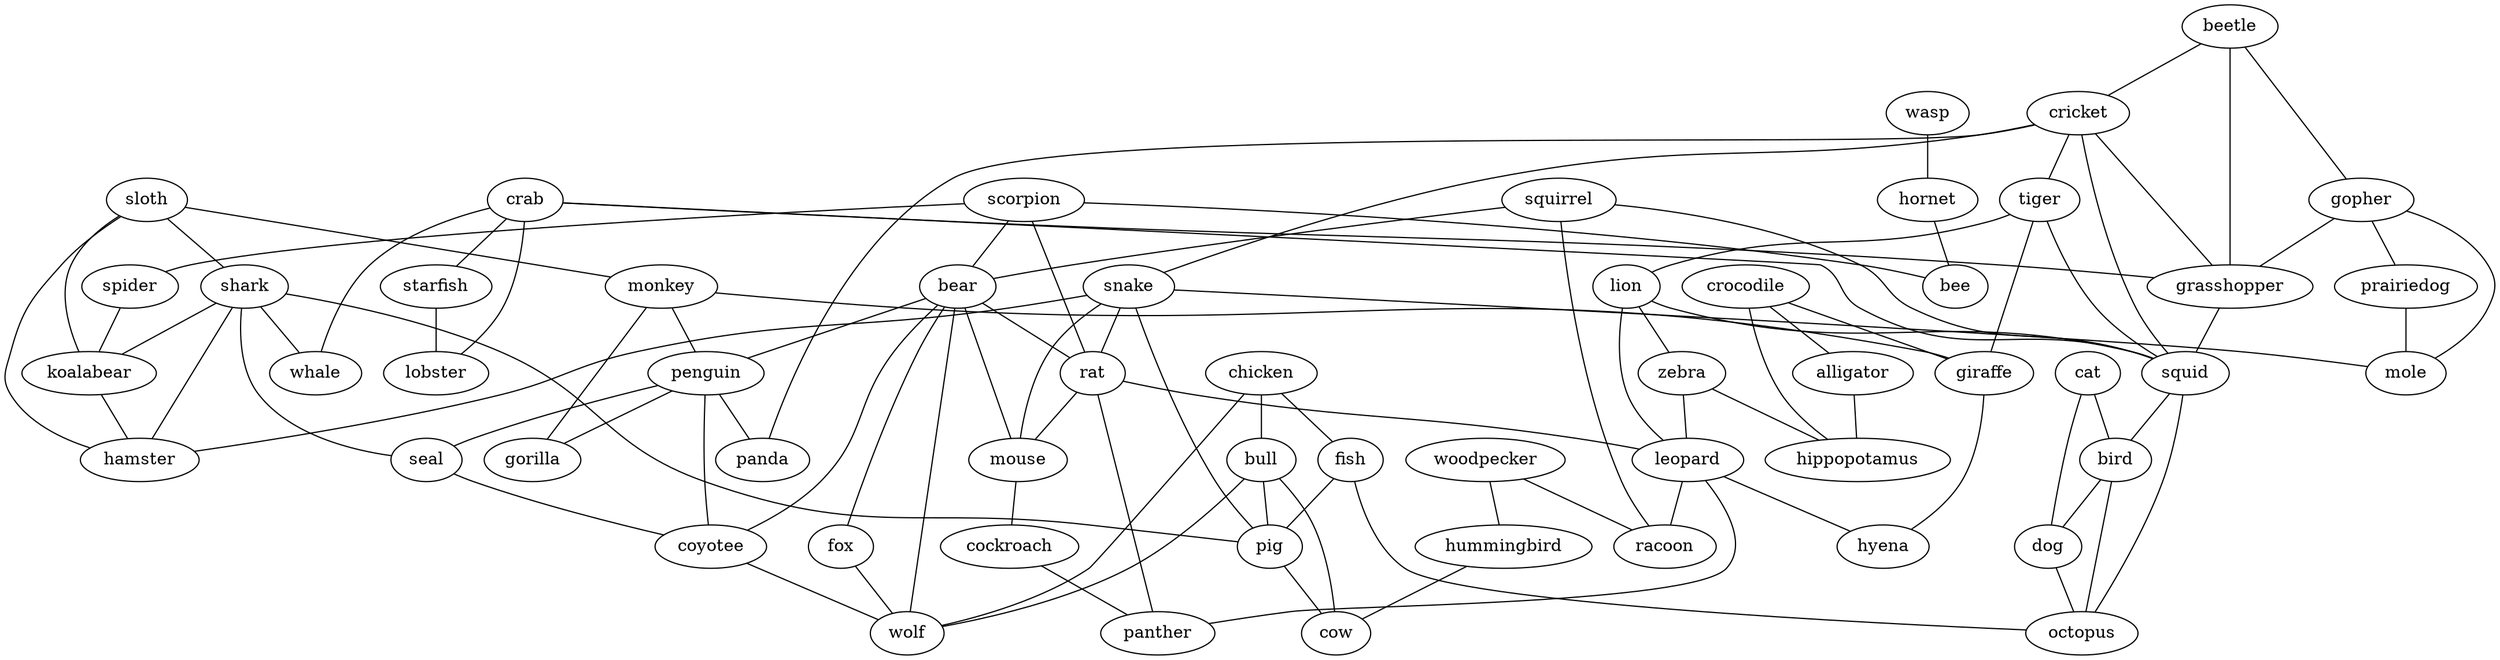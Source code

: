 strict graph G {
sloth;
wasp;
beetle;
gopher;
crocodile;
prairiedog;
chicken;
crab;
monkey;
alligator;
scorpion;
cricket;
grasshopper;
squirrel;
starfish;
bear;
tiger;
giraffe;
snake;
bull;
penguin;
lion;
cat;
hornet;
shark;
fish;
squid;
spider;
pig;
rat;
lobster;
zebra;
seal;
woodpecker;
mouse;
panda;
hippopotamus;
fox;
mole;
bird;
coyotee;
leopard;
cockroach;
whale;
hummingbird;
racoon;
koalabear;
bee;
cow;
panther;
dog;
hyena;
gorilla;
wolf;
hamster;
octopus;
sloth -- koalabear  [weight=1];
sloth -- shark  [weight=1];
sloth -- monkey  [weight=1];
sloth -- hamster  [weight=1];
wasp -- hornet  [weight=1];
beetle -- cricket  [weight=1];
beetle -- grasshopper  [weight=1];
beetle -- gopher  [weight=1];
gopher -- prairiedog  [weight=1];
gopher -- grasshopper  [weight=1];
gopher -- mole  [weight=1];
crocodile -- alligator  [weight=1];
crocodile -- giraffe  [weight=1];
crocodile -- hippopotamus  [weight=1];
prairiedog -- mole  [weight=1];
chicken -- fish  [weight=1];
chicken -- wolf  [weight=1];
chicken -- bull  [weight=1];
crab -- grasshopper  [weight=1];
crab -- starfish  [weight=1];
crab -- squid  [weight=1];
crab -- lobster  [weight=1];
crab -- whale  [weight=1];
monkey -- giraffe  [weight=1];
monkey -- gorilla  [weight=1];
monkey -- penguin  [weight=1];
alligator -- hippopotamus  [weight=1];
scorpion -- rat  [weight=1];
scorpion -- bee  [weight=1];
scorpion -- bear  [weight=1];
scorpion -- spider  [weight=1];
cricket -- squid  [weight=1];
cricket -- grasshopper  [weight=1];
cricket -- tiger  [weight=1];
cricket -- snake  [weight=1];
cricket -- panda  [weight=1];
grasshopper -- squid  [weight=1];
squirrel -- racoon  [weight=1];
squirrel -- squid  [weight=1];
squirrel -- bear  [weight=1];
starfish -- lobster  [weight=1];
bear -- penguin  [weight=1];
bear -- fox  [weight=1];
bear -- rat  [weight=1];
bear -- wolf  [weight=1];
bear -- mouse  [weight=1];
bear -- coyotee  [weight=1];
tiger -- squid  [weight=1];
tiger -- giraffe  [weight=1];
tiger -- lion  [weight=1];
giraffe -- hyena  [weight=1];
snake -- pig  [weight=1];
snake -- rat  [weight=1];
snake -- hamster  [weight=1];
snake -- mouse  [weight=1];
snake -- mole  [weight=1];
bull -- cow  [weight=1];
bull -- pig  [weight=1];
bull -- wolf  [weight=1];
penguin -- gorilla  [weight=1];
penguin -- seal  [weight=1];
penguin -- panda  [weight=1];
penguin -- coyotee  [weight=1];
lion -- squid  [weight=1];
lion -- leopard  [weight=1];
lion -- zebra  [weight=1];
cat -- dog  [weight=1];
cat -- bird  [weight=1];
hornet -- bee  [weight=1];
shark -- koalabear  [weight=1];
shark -- pig  [weight=1];
shark -- hamster  [weight=1];
shark -- seal  [weight=1];
shark -- whale  [weight=1];
fish -- octopus  [weight=1];
fish -- pig  [weight=1];
squid -- octopus  [weight=1];
squid -- bird  [weight=1];
spider -- koalabear  [weight=1];
pig -- cow  [weight=1];
rat -- panther  [weight=1];
rat -- leopard  [weight=1];
rat -- mouse  [weight=1];
zebra -- leopard  [weight=1];
zebra -- hippopotamus  [weight=1];
seal -- coyotee  [weight=1];
woodpecker -- racoon  [weight=1];
woodpecker -- hummingbird  [weight=1];
mouse -- cockroach  [weight=1];
fox -- wolf  [weight=1];
bird -- octopus  [weight=1];
bird -- dog  [weight=1];
coyotee -- wolf  [weight=1];
leopard -- racoon  [weight=1];
leopard -- panther  [weight=1];
leopard -- hyena  [weight=1];
cockroach -- panther  [weight=1];
hummingbird -- cow  [weight=1];
koalabear -- hamster  [weight=1];
dog -- octopus  [weight=1];
}
